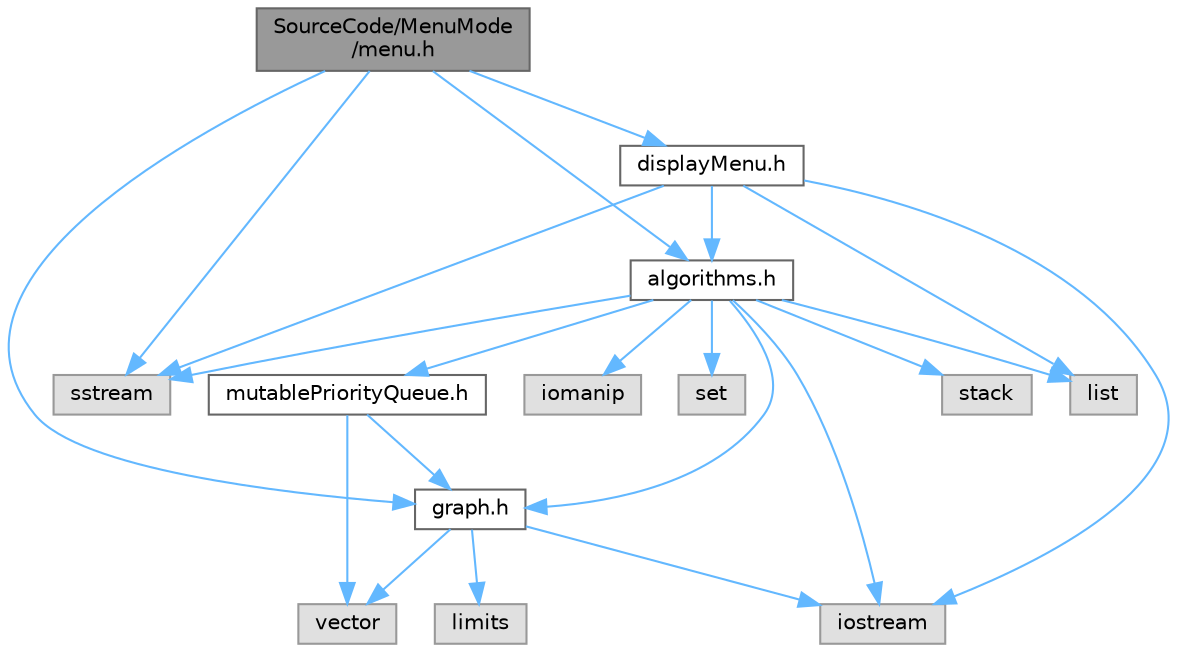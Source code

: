 digraph "SourceCode/MenuMode/menu.h"
{
 // LATEX_PDF_SIZE
  bgcolor="transparent";
  edge [fontname=Helvetica,fontsize=10,labelfontname=Helvetica,labelfontsize=10];
  node [fontname=Helvetica,fontsize=10,shape=box,height=0.2,width=0.4];
  Node1 [id="Node000001",label="SourceCode/MenuMode\l/menu.h",height=0.2,width=0.4,color="gray40", fillcolor="grey60", style="filled", fontcolor="black",tooltip="Function declarations for the menu mode of the program."];
  Node1 -> Node2 [id="edge1_Node000001_Node000002",color="steelblue1",style="solid",tooltip=" "];
  Node2 [id="Node000002",label="graph.h",height=0.2,width=0.4,color="grey40", fillcolor="white", style="filled",URL="$graph_8h.html",tooltip="Definition of the graph structure and its components."];
  Node2 -> Node3 [id="edge2_Node000002_Node000003",color="steelblue1",style="solid",tooltip=" "];
  Node3 [id="Node000003",label="iostream",height=0.2,width=0.4,color="grey60", fillcolor="#E0E0E0", style="filled",tooltip=" "];
  Node2 -> Node4 [id="edge3_Node000002_Node000004",color="steelblue1",style="solid",tooltip=" "];
  Node4 [id="Node000004",label="vector",height=0.2,width=0.4,color="grey60", fillcolor="#E0E0E0", style="filled",tooltip=" "];
  Node2 -> Node5 [id="edge4_Node000002_Node000005",color="steelblue1",style="solid",tooltip=" "];
  Node5 [id="Node000005",label="limits",height=0.2,width=0.4,color="grey60", fillcolor="#E0E0E0", style="filled",tooltip=" "];
  Node1 -> Node6 [id="edge5_Node000001_Node000006",color="steelblue1",style="solid",tooltip=" "];
  Node6 [id="Node000006",label="algorithms.h",height=0.2,width=0.4,color="grey40", fillcolor="white", style="filled",URL="$algorithms_8h.html",tooltip="Function declarations for the algorithms used in the project."];
  Node6 -> Node7 [id="edge6_Node000006_Node000007",color="steelblue1",style="solid",tooltip=" "];
  Node7 [id="Node000007",label="stack",height=0.2,width=0.4,color="grey60", fillcolor="#E0E0E0", style="filled",tooltip=" "];
  Node6 -> Node3 [id="edge7_Node000006_Node000003",color="steelblue1",style="solid",tooltip=" "];
  Node6 -> Node8 [id="edge8_Node000006_Node000008",color="steelblue1",style="solid",tooltip=" "];
  Node8 [id="Node000008",label="sstream",height=0.2,width=0.4,color="grey60", fillcolor="#E0E0E0", style="filled",tooltip=" "];
  Node6 -> Node9 [id="edge9_Node000006_Node000009",color="steelblue1",style="solid",tooltip=" "];
  Node9 [id="Node000009",label="iomanip",height=0.2,width=0.4,color="grey60", fillcolor="#E0E0E0", style="filled",tooltip=" "];
  Node6 -> Node10 [id="edge10_Node000006_Node000010",color="steelblue1",style="solid",tooltip=" "];
  Node10 [id="Node000010",label="list",height=0.2,width=0.4,color="grey60", fillcolor="#E0E0E0", style="filled",tooltip=" "];
  Node6 -> Node11 [id="edge11_Node000006_Node000011",color="steelblue1",style="solid",tooltip=" "];
  Node11 [id="Node000011",label="set",height=0.2,width=0.4,color="grey60", fillcolor="#E0E0E0", style="filled",tooltip=" "];
  Node6 -> Node2 [id="edge12_Node000006_Node000002",color="steelblue1",style="solid",tooltip=" "];
  Node6 -> Node12 [id="edge13_Node000006_Node000012",color="steelblue1",style="solid",tooltip=" "];
  Node12 [id="Node000012",label="mutablePriorityQueue.h",height=0.2,width=0.4,color="grey40", fillcolor="white", style="filled",URL="$mutablePriorityQueue_8h.html",tooltip="Defines the MutablePriorityQueue class."];
  Node12 -> Node4 [id="edge14_Node000012_Node000004",color="steelblue1",style="solid",tooltip=" "];
  Node12 -> Node2 [id="edge15_Node000012_Node000002",color="steelblue1",style="solid",tooltip=" "];
  Node1 -> Node13 [id="edge16_Node000001_Node000013",color="steelblue1",style="solid",tooltip=" "];
  Node13 [id="Node000013",label="displayMenu.h",height=0.2,width=0.4,color="grey40", fillcolor="white", style="filled",URL="$displayMenu_8h.html",tooltip="Function declarations for displaying the results in menu mode."];
  Node13 -> Node3 [id="edge17_Node000013_Node000003",color="steelblue1",style="solid",tooltip=" "];
  Node13 -> Node8 [id="edge18_Node000013_Node000008",color="steelblue1",style="solid",tooltip=" "];
  Node13 -> Node10 [id="edge19_Node000013_Node000010",color="steelblue1",style="solid",tooltip=" "];
  Node13 -> Node6 [id="edge20_Node000013_Node000006",color="steelblue1",style="solid",tooltip=" "];
  Node1 -> Node8 [id="edge21_Node000001_Node000008",color="steelblue1",style="solid",tooltip=" "];
}
